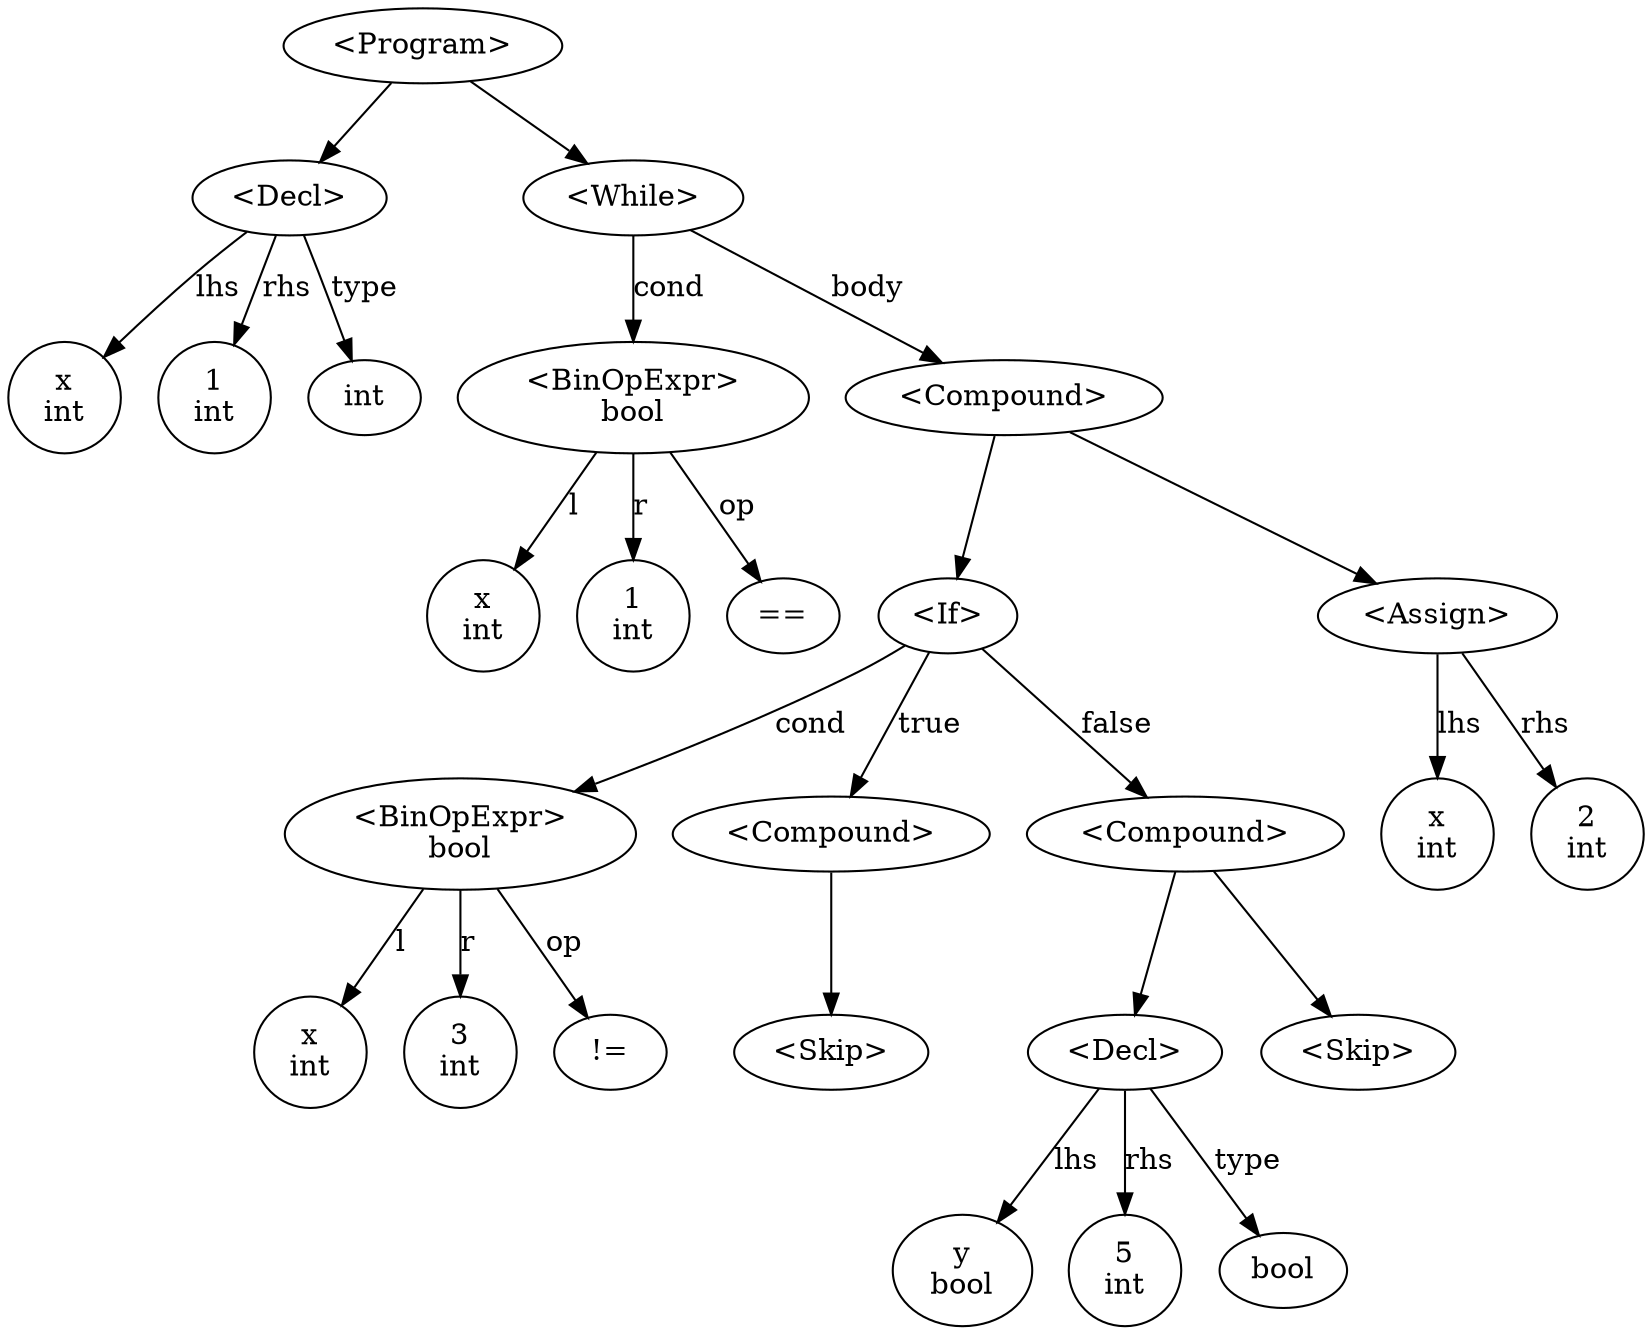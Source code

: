 digraph {
n20919344[label="x
int"]
n20921360[label="1
int"]
n20921168[label="<Decl>"]
n20921168type[label="int"]
n20921536[label="x
int"]
n20921616[label="1
int"]
n20921648[label="<BinOpExpr>
bool"]
n20921648op[label="=="]
n20921792[label="x
int"]
n20921872[label="3
int"]
n20921904[label="<BinOpExpr>
bool"]
n20921904op[label="!="]
n20922016[label="<Skip>"]
n20921984[label="<Compound>"]
n20921488[label="y
bool"]
n20922288[label="5
int"]
n20921264[label="<Decl>"]
n20921264type[label="bool"]
n20922384[label="<Skip>"]
n20922144[label="<Compound>"]
n20921072[label="<If>"]
n20922240[label="x
int"]
n20922656[label="2
int"]
n20922688[label="<Assign>"]
n20921728[label="<Compound>"]
n20922448[label="<While>"]
n20920848[label="<Program>"]
n20921168->n20919344[label="lhs"]
n20921168->n20921360[label="rhs"]
n20921168->n20921168type[label="type"]
n20921648->n20921536[label="l"]
n20921648->n20921648op[label="op"]
n20921648->n20921616[label="r"]
n20921904->n20921792[label="l"]
n20921904->n20921904op[label="op"]
n20921904->n20921872[label="r"]
n20921984->n20922016[label=""]
n20921264->n20921488[label="lhs"]
n20921264->n20922288[label="rhs"]
n20921264->n20921264type[label="type"]
n20922144->n20921264[label=""]
n20922144->n20922384[label=""]
n20921072->n20921904[label="cond"]
n20921072->n20921984[label="true"]
n20921072->n20922144[label="false"]
n20922688->n20922240[label="lhs"]
n20922688->n20922656[label="rhs"]
n20921728->n20921072[label=""]
n20921728->n20922688[label=""]
n20922448->n20921648[label="cond"]
n20922448->n20921728[label="body"]
n20920848->n20921168[label=""]
n20920848->n20922448[label=""]
}